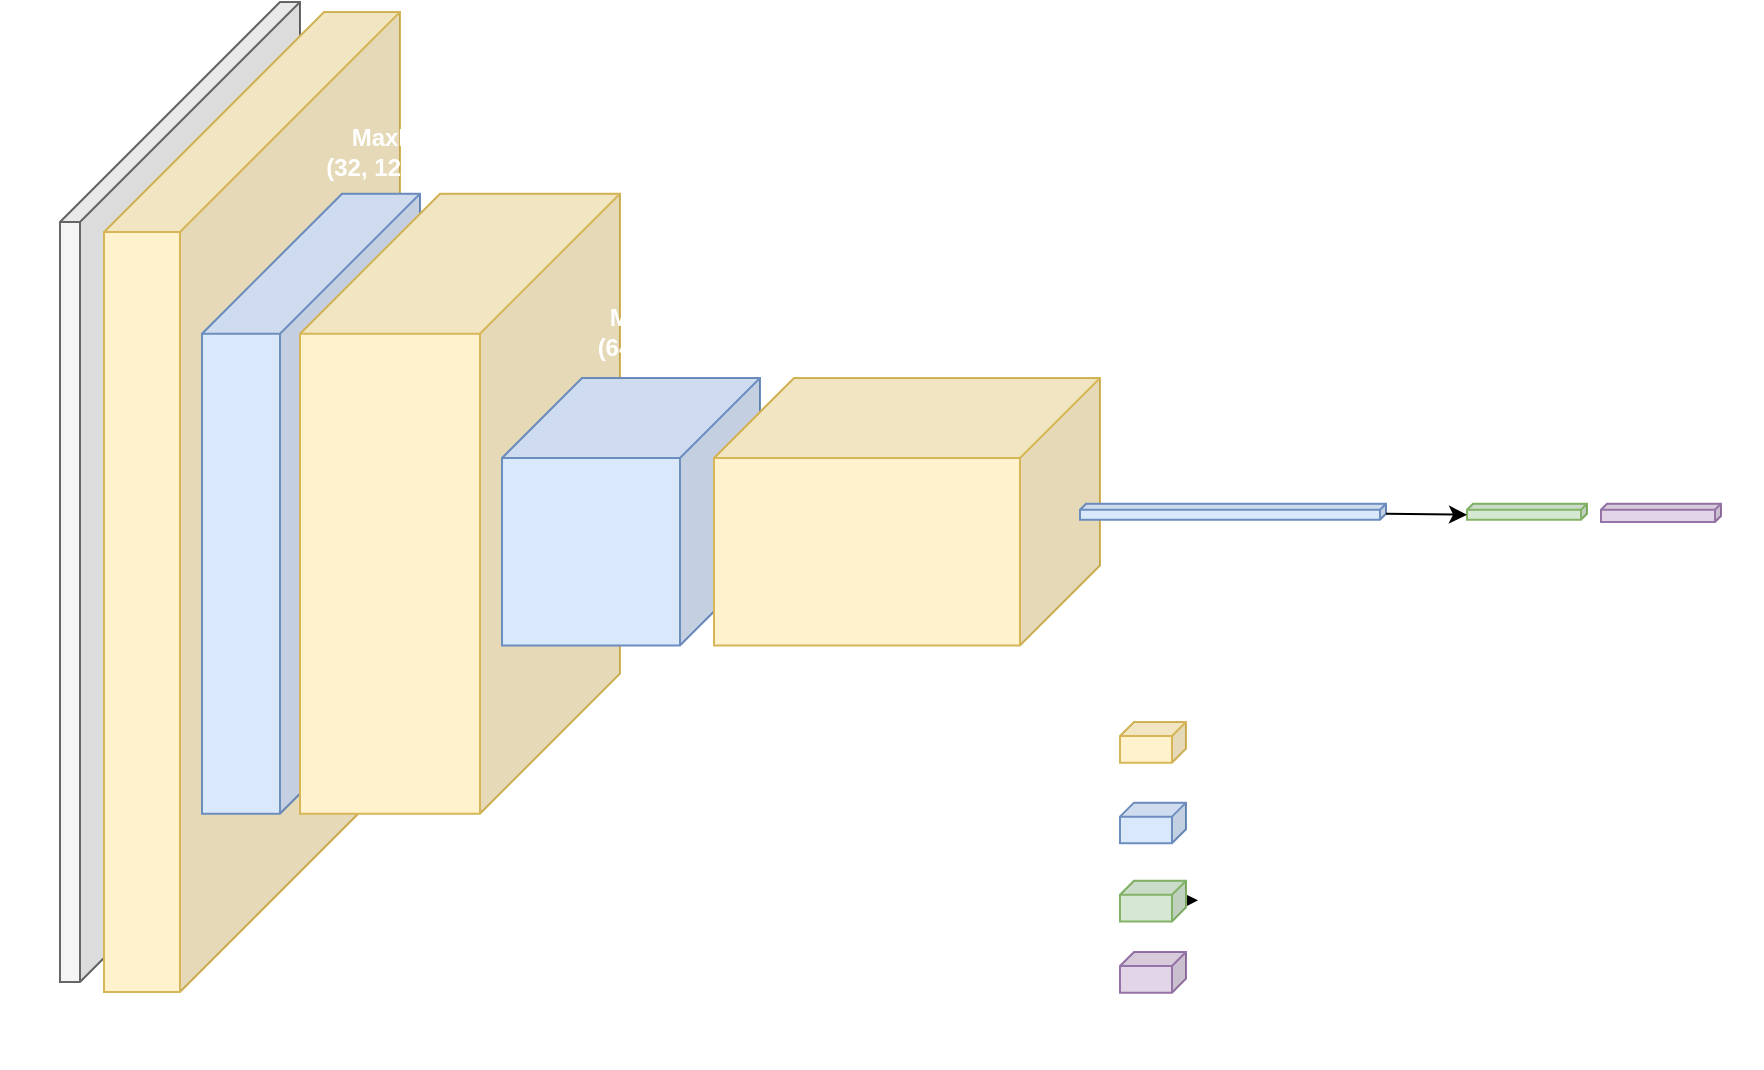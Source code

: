 <mxfile>
    <diagram id="QJjx0-fPxzvcmYibJWj1" name="Page-1">
        <mxGraphModel dx="1301" dy="559" grid="1" gridSize="10" guides="1" tooltips="1" connect="1" arrows="1" fold="1" page="1" pageScale="1" pageWidth="827" pageHeight="583" background="none" math="0" shadow="0">
            <root>
                <mxCell id="0"/>
                <mxCell id="1" parent="0"/>
                <mxCell id="50" value="" style="shape=cube;whiteSpace=wrap;html=1;boundedLbl=1;backgroundOutline=1;darkOpacity=0.05;darkOpacity2=0.1;size=110;direction=east;flipH=1;fillColor=#f5f5f5;strokeColor=#666666;fontColor=#333333;" parent="1" vertex="1">
                    <mxGeometry x="30" y="80" width="120" height="490" as="geometry"/>
                </mxCell>
                <mxCell id="4f-DMQIj-ya-iA7LCkDa-1" value="" style="shape=cube;whiteSpace=wrap;html=1;boundedLbl=1;backgroundOutline=1;darkOpacity=0.05;darkOpacity2=0.1;size=110;direction=east;flipH=1;fillColor=#fff2cc;strokeColor=#d6b656;" parent="1" vertex="1">
                    <mxGeometry x="52" y="85" width="148" height="490" as="geometry"/>
                </mxCell>
                <mxCell id="4f-DMQIj-ya-iA7LCkDa-3" value="" style="shape=cube;whiteSpace=wrap;html=1;boundedLbl=1;backgroundOutline=1;darkOpacity=0.05;darkOpacity2=0.1;size=70;direction=east;flipH=1;fillColor=#dae8fc;strokeColor=#6c8ebf;" parent="1" vertex="1">
                    <mxGeometry x="101" y="175.84" width="109" height="310" as="geometry"/>
                </mxCell>
                <mxCell id="4f-DMQIj-ya-iA7LCkDa-4" value="" style="shape=cube;whiteSpace=wrap;html=1;boundedLbl=1;backgroundOutline=1;darkOpacity=0.05;darkOpacity2=0.1;size=70;direction=east;flipH=1;fillColor=#fff2cc;strokeColor=#d6b656;" parent="1" vertex="1">
                    <mxGeometry x="150" y="175.84" width="160" height="310" as="geometry"/>
                </mxCell>
                <mxCell id="4f-DMQIj-ya-iA7LCkDa-6" value="" style="shape=cube;whiteSpace=wrap;html=1;boundedLbl=1;backgroundOutline=1;darkOpacity=0.05;darkOpacity2=0.1;size=40;direction=east;flipH=1;fillColor=#dae8fc;strokeColor=#6c8ebf;" parent="1" vertex="1">
                    <mxGeometry x="251" y="268" width="129" height="133.75" as="geometry"/>
                </mxCell>
                <mxCell id="4f-DMQIj-ya-iA7LCkDa-7" value="" style="shape=cube;whiteSpace=wrap;html=1;boundedLbl=1;backgroundOutline=1;darkOpacity=0.05;darkOpacity2=0.1;size=40;direction=east;flipH=1;fillColor=#fff2cc;strokeColor=#d6b656;" parent="1" vertex="1">
                    <mxGeometry x="357" y="268" width="193" height="133.75" as="geometry"/>
                </mxCell>
                <mxCell id="4f-DMQIj-ya-iA7LCkDa-29" value="&lt;b&gt;&lt;font style=&quot;color: rgb(255, 255, 255);&quot;&gt;Input&lt;/font&gt;&lt;/b&gt;&lt;div&gt;&lt;b&gt;&lt;font style=&quot;color: rgb(255, 255, 255);&quot;&gt;(4, 256, 256)&lt;/font&gt;&lt;/b&gt;&lt;/div&gt;" style="text;html=1;strokeColor=none;fillColor=none;align=center;verticalAlign=middle;whiteSpace=wrap;rounded=0;fontColor=#FFFFFF;" parent="1" vertex="1">
                    <mxGeometry y="100.0" width="101" height="30" as="geometry"/>
                </mxCell>
                <mxCell id="4f-DMQIj-ya-iA7LCkDa-51" value="&lt;font style=&quot;color: rgb(255, 255, 255);&quot;&gt;pooling&lt;/font&gt;" style="text;html=1;strokeColor=none;fillColor=none;align=left;verticalAlign=middle;whiteSpace=wrap;rounded=0;fontStyle=1" parent="1" vertex="1">
                    <mxGeometry x="599" y="478.54" width="138" height="23.88" as="geometry"/>
                </mxCell>
                <mxCell id="4f-DMQIj-ya-iA7LCkDa-52" value="&lt;font style=&quot;color: rgb(255, 255, 255);&quot;&gt;convolution + ReLu&lt;/font&gt;" style="text;html=1;strokeColor=none;fillColor=none;align=left;verticalAlign=middle;whiteSpace=wrap;rounded=0;fontStyle=1" parent="1" vertex="1">
                    <mxGeometry x="599" y="440" width="138" height="23.88" as="geometry"/>
                </mxCell>
                <mxCell id="4f-DMQIj-ya-iA7LCkDa-53" value="&lt;font style=&quot;color: rgb(255, 255, 255);&quot;&gt;log softmax&lt;/font&gt;" style="text;html=1;strokeColor=none;fillColor=none;align=left;verticalAlign=middle;whiteSpace=wrap;rounded=0;fontStyle=1" parent="1" vertex="1">
                    <mxGeometry x="599" y="553.22" width="138" height="23.88" as="geometry"/>
                </mxCell>
                <mxCell id="57" value="" style="shape=cube;whiteSpace=wrap;html=1;boundedLbl=1;backgroundOutline=1;darkOpacity=0.05;darkOpacity2=0.1;size=7;direction=east;flipH=1;fillColor=#fff2cc;strokeColor=#d6b656;" parent="1" vertex="1">
                    <mxGeometry x="560" y="440.0" width="33" height="20.32" as="geometry"/>
                </mxCell>
                <mxCell id="61" value="" style="shape=cube;whiteSpace=wrap;html=1;boundedLbl=1;backgroundOutline=1;darkOpacity=0.05;darkOpacity2=0.1;size=3;direction=east;flipH=1;fillColor=#dae8fc;strokeColor=#6c8ebf;" parent="1" vertex="1">
                    <mxGeometry x="540" y="330.88" width="153" height="8" as="geometry"/>
                </mxCell>
                <mxCell id="64" value="&lt;font style=&quot;color: rgb(255, 255, 255);&quot;&gt;linear&lt;/font&gt;" style="text;html=1;strokeColor=none;fillColor=none;align=left;verticalAlign=middle;whiteSpace=wrap;rounded=0;fontStyle=1" parent="1" vertex="1">
                    <mxGeometry x="599" y="515.82" width="138" height="23.88" as="geometry"/>
                </mxCell>
                <mxCell id="73" value="&lt;div&gt;&lt;b&gt;&lt;font style=&quot;color: rgb(255, 255, 255);&quot;&gt;Conv1&lt;/font&gt;&lt;/b&gt;&lt;/div&gt;&lt;div&gt;&lt;b&gt;&lt;font style=&quot;color: rgb(255, 255, 255);&quot;&gt;(32, 256, 256)&lt;/font&gt;&lt;/b&gt;&lt;/div&gt;" style="text;html=1;strokeColor=none;fillColor=none;align=center;verticalAlign=middle;whiteSpace=wrap;rounded=0;" vertex="1" parent="1">
                    <mxGeometry x="20" y="583" width="101" height="30" as="geometry"/>
                </mxCell>
                <mxCell id="74" value="&lt;div&gt;&lt;b&gt;&lt;font style=&quot;color: rgb(255, 255, 255);&quot;&gt;Conv2&lt;/font&gt;&lt;/b&gt;&lt;/div&gt;&lt;div&gt;&lt;b&gt;&lt;font style=&quot;color: rgb(255, 255, 255);&quot;&gt;(64, 128, 128)&lt;/font&gt;&lt;/b&gt;&lt;/div&gt;" style="text;html=1;strokeColor=none;fillColor=none;align=center;verticalAlign=middle;whiteSpace=wrap;rounded=0;" vertex="1" parent="1">
                    <mxGeometry x="150" y="491.94" width="101" height="30" as="geometry"/>
                </mxCell>
                <mxCell id="75" value="&lt;div&gt;&lt;b&gt;&lt;font style=&quot;color: rgb(255, 255, 255);&quot;&gt;Conv3&lt;/font&gt;&lt;/b&gt;&lt;/div&gt;&lt;div&gt;&lt;b&gt;&lt;font style=&quot;color: rgb(255, 255, 255);&quot;&gt;(128, 64, 64)&lt;/font&gt;&lt;/b&gt;&lt;/div&gt;" style="text;html=1;strokeColor=none;fillColor=none;align=center;verticalAlign=middle;whiteSpace=wrap;rounded=0;" vertex="1" parent="1">
                    <mxGeometry x="390" y="410" width="101" height="30" as="geometry"/>
                </mxCell>
                <mxCell id="76" value="&lt;div&gt;&lt;b&gt;&lt;font style=&quot;color: rgb(255, 255, 255);&quot;&gt;MaxPool&lt;/font&gt;&lt;/b&gt;&lt;/div&gt;&lt;div&gt;&lt;b&gt;&lt;font style=&quot;color: rgb(255, 255, 255);&quot;&gt;(32, 128, 128)&lt;/font&gt;&lt;/b&gt;&lt;/div&gt;" style="text;html=1;strokeColor=none;fillColor=none;align=center;verticalAlign=middle;whiteSpace=wrap;rounded=0;" vertex="1" parent="1">
                    <mxGeometry x="150" y="140.0" width="101" height="30" as="geometry"/>
                </mxCell>
                <mxCell id="77" value="&lt;div&gt;&lt;b&gt;&lt;font style=&quot;color: rgb(255, 255, 255);&quot;&gt;MaxPool&lt;/font&gt;&lt;/b&gt;&lt;/div&gt;&lt;div&gt;&lt;b&gt;&lt;font style=&quot;color: rgb(255, 255, 255);&quot;&gt;(64, 64, 64)&lt;/font&gt;&lt;/b&gt;&lt;/div&gt;" style="text;html=1;strokeColor=none;fillColor=none;align=center;verticalAlign=middle;whiteSpace=wrap;rounded=0;" vertex="1" parent="1">
                    <mxGeometry x="279" y="230.0" width="101" height="30" as="geometry"/>
                </mxCell>
                <mxCell id="82" value="" style="shape=cube;whiteSpace=wrap;html=1;boundedLbl=1;backgroundOutline=1;darkOpacity=0.05;darkOpacity2=0.1;size=3;direction=east;flipH=1;fillColor=#d5e8d4;strokeColor=#82b366;" vertex="1" parent="1">
                    <mxGeometry x="733.5" y="330.89" width="60" height="8" as="geometry"/>
                </mxCell>
                <mxCell id="83" value="" style="shape=cube;whiteSpace=wrap;html=1;boundedLbl=1;backgroundOutline=1;darkOpacity=0.05;darkOpacity2=0.1;size=3;direction=east;flipH=1;fillColor=#e1d5e7;strokeColor=#9673a6;" vertex="1" parent="1">
                    <mxGeometry x="800.5" y="330.88" width="60" height="9.13" as="geometry"/>
                </mxCell>
                <mxCell id="85" value="&lt;div&gt;&lt;b style=&quot;background-color: transparent;&quot;&gt;&lt;font style=&quot;color: rgb(255, 255, 255);&quot;&gt;AdaptiveAvgPool&lt;/font&gt;&lt;/b&gt;&lt;/div&gt;&lt;div&gt;&lt;b style=&quot;background-color: transparent;&quot;&gt;&lt;font style=&quot;color: rgb(255, 255, 255);&quot;&gt;(1, 1, 128)&lt;/font&gt;&lt;/b&gt;&lt;/div&gt;" style="text;html=1;strokeColor=none;fillColor=none;align=center;verticalAlign=middle;whiteSpace=wrap;rounded=0;" vertex="1" parent="1">
                    <mxGeometry x="566" y="350" width="101" height="30" as="geometry"/>
                </mxCell>
                <mxCell id="86" value="&lt;div&gt;&lt;b style=&quot;background-color: transparent;&quot;&gt;&lt;font style=&quot;color: rgb(255, 255, 255);&quot;&gt;Linear&lt;/font&gt;&lt;/b&gt;&lt;/div&gt;&lt;div&gt;&lt;b style=&quot;background-color: transparent;&quot;&gt;&lt;font style=&quot;color: rgb(255, 255, 255);&quot;&gt;(1, 1, 10)&lt;/font&gt;&lt;/b&gt;&lt;/div&gt;" style="text;html=1;strokeColor=none;fillColor=none;align=center;verticalAlign=middle;whiteSpace=wrap;rounded=0;" vertex="1" parent="1">
                    <mxGeometry x="713" y="350" width="101" height="30" as="geometry"/>
                </mxCell>
                <mxCell id="88" value="&lt;div&gt;&lt;b style=&quot;background-color: transparent;&quot;&gt;&lt;font style=&quot;color: rgb(255, 255, 255);&quot;&gt;Log Softmax&lt;/font&gt;&lt;/b&gt;&lt;/div&gt;&lt;div&gt;&lt;b style=&quot;background-color: transparent;&quot;&gt;&lt;font style=&quot;color: rgb(255, 255, 255);&quot;&gt;(1, 1, 10)&lt;/font&gt;&lt;/b&gt;&lt;/div&gt;" style="text;html=1;strokeColor=none;fillColor=none;align=center;verticalAlign=middle;whiteSpace=wrap;rounded=0;" vertex="1" parent="1">
                    <mxGeometry x="780" y="350" width="101" height="30" as="geometry"/>
                </mxCell>
                <mxCell id="91" value="" style="shape=cube;whiteSpace=wrap;html=1;boundedLbl=1;backgroundOutline=1;darkOpacity=0.05;darkOpacity2=0.1;size=7;direction=east;flipH=1;fillColor=#dae8fc;strokeColor=#6c8ebf;" vertex="1" parent="1">
                    <mxGeometry x="560" y="480.32" width="33" height="20.32" as="geometry"/>
                </mxCell>
                <mxCell id="100" value="" style="edgeStyle=none;html=1;" edge="1" parent="1" source="92" target="64">
                    <mxGeometry relative="1" as="geometry"/>
                </mxCell>
                <mxCell id="92" value="" style="shape=cube;whiteSpace=wrap;html=1;boundedLbl=1;backgroundOutline=1;darkOpacity=0.05;darkOpacity2=0.1;size=7;direction=east;flipH=1;fillColor=#d5e8d4;strokeColor=#82b366;" vertex="1" parent="1">
                    <mxGeometry x="560" y="519.38" width="33" height="20.32" as="geometry"/>
                </mxCell>
                <mxCell id="93" value="" style="shape=cube;whiteSpace=wrap;html=1;boundedLbl=1;backgroundOutline=1;darkOpacity=0.05;darkOpacity2=0.1;size=7;direction=east;flipH=1;fillColor=#e1d5e7;strokeColor=#9673a6;" vertex="1" parent="1">
                    <mxGeometry x="560" y="555.0" width="33" height="20.32" as="geometry"/>
                </mxCell>
                <mxCell id="98" style="edgeStyle=none;html=1;exitX=0;exitY=0;exitDx=0;exitDy=5;exitPerimeter=0;entryX=0;entryY=0;entryDx=60.0;entryDy=5.5;entryPerimeter=0;" edge="1" parent="1" source="61" target="82">
                    <mxGeometry relative="1" as="geometry"/>
                </mxCell>
                <mxCell id="99" value="&lt;font style=&quot;color: rgb(255, 255, 255);&quot;&gt;Dropout = 0.3&lt;/font&gt;" style="text;html=1;strokeColor=none;fillColor=none;align=left;verticalAlign=middle;whiteSpace=wrap;rounded=0;fontStyle=1" vertex="1" parent="1">
                    <mxGeometry x="676" y="307" width="138" height="23.88" as="geometry"/>
                </mxCell>
            </root>
        </mxGraphModel>
    </diagram>
</mxfile>